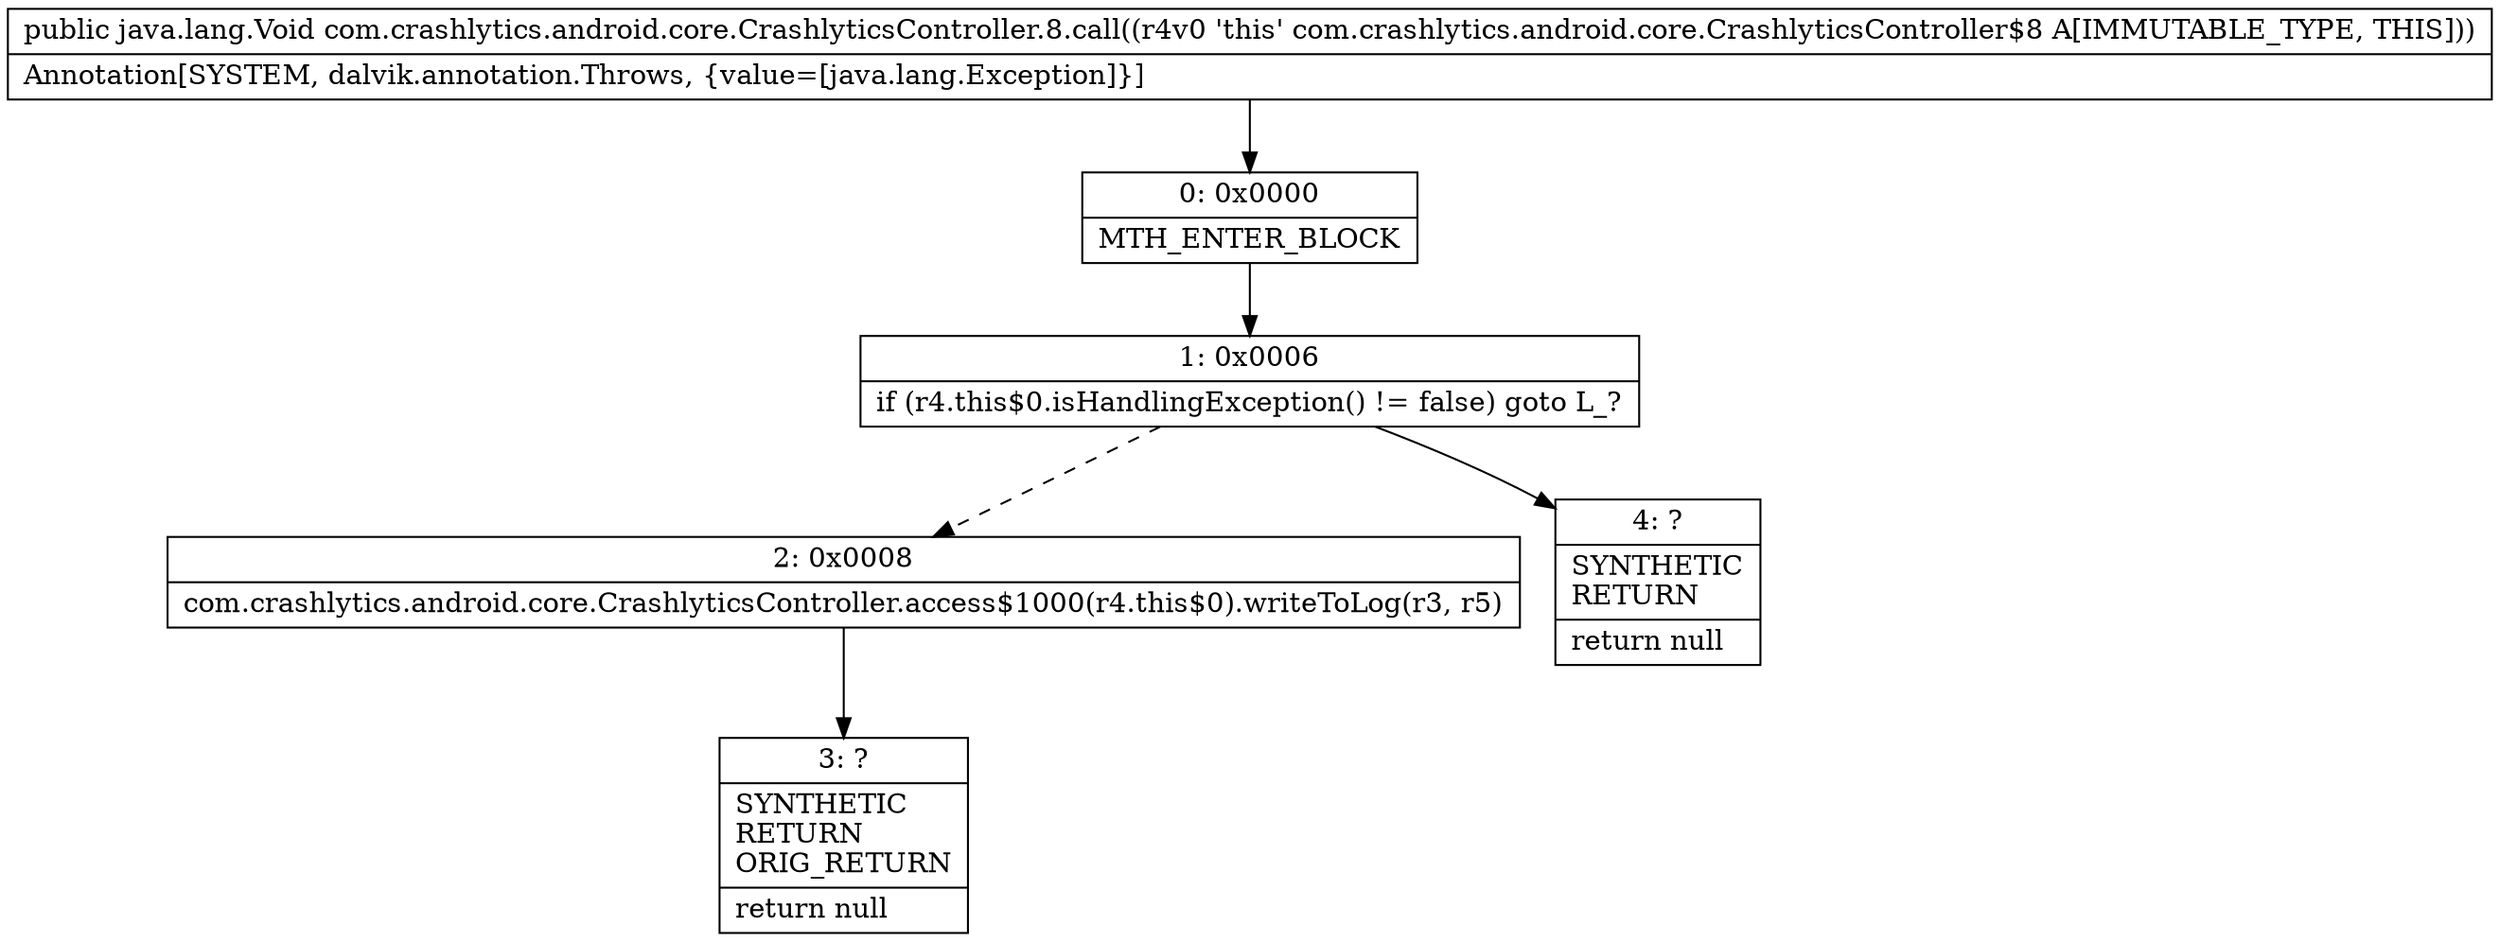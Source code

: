 digraph "CFG forcom.crashlytics.android.core.CrashlyticsController.8.call()Ljava\/lang\/Void;" {
Node_0 [shape=record,label="{0\:\ 0x0000|MTH_ENTER_BLOCK\l}"];
Node_1 [shape=record,label="{1\:\ 0x0006|if (r4.this$0.isHandlingException() != false) goto L_?\l}"];
Node_2 [shape=record,label="{2\:\ 0x0008|com.crashlytics.android.core.CrashlyticsController.access$1000(r4.this$0).writeToLog(r3, r5)\l}"];
Node_3 [shape=record,label="{3\:\ ?|SYNTHETIC\lRETURN\lORIG_RETURN\l|return null\l}"];
Node_4 [shape=record,label="{4\:\ ?|SYNTHETIC\lRETURN\l|return null\l}"];
MethodNode[shape=record,label="{public java.lang.Void com.crashlytics.android.core.CrashlyticsController.8.call((r4v0 'this' com.crashlytics.android.core.CrashlyticsController$8 A[IMMUTABLE_TYPE, THIS]))  | Annotation[SYSTEM, dalvik.annotation.Throws, \{value=[java.lang.Exception]\}]\l}"];
MethodNode -> Node_0;
Node_0 -> Node_1;
Node_1 -> Node_2[style=dashed];
Node_1 -> Node_4;
Node_2 -> Node_3;
}


